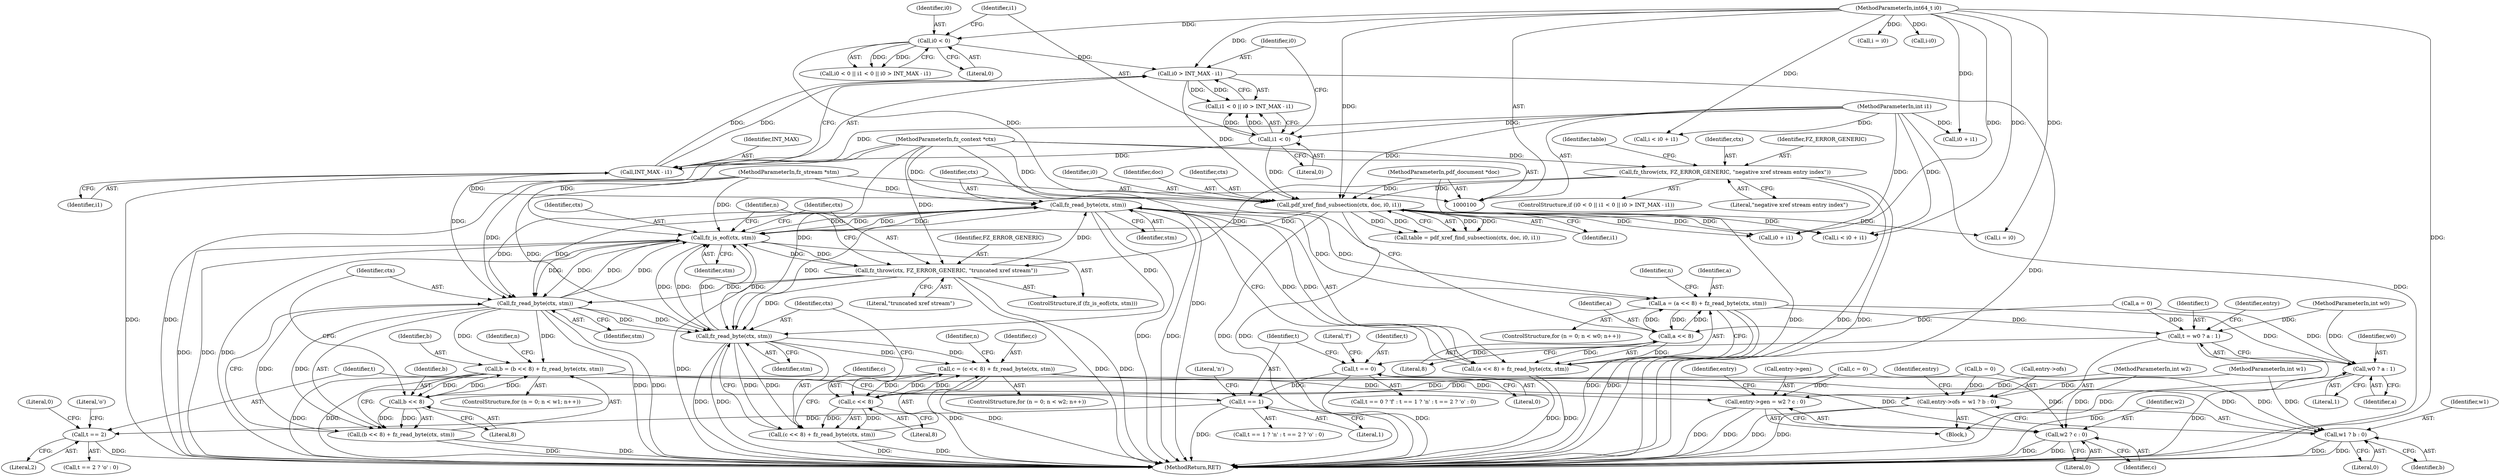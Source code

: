digraph "1_ghostscript_55c3f68d638ac1263a386e0aaa004bb6e8bde731@API" {
"1000206" [label="(Call,fz_read_byte(ctx, stm))"];
"1000187" [label="(Call,fz_throw(ctx, FZ_ERROR_GENERIC, \"truncated xref stream\"))"];
"1000184" [label="(Call,fz_is_eof(ctx, stm))"];
"1000224" [label="(Call,fz_read_byte(ctx, stm))"];
"1000206" [label="(Call,fz_read_byte(ctx, stm))"];
"1000101" [label="(MethodParameterIn,fz_context *ctx)"];
"1000103" [label="(MethodParameterIn,fz_stream *stm)"];
"1000242" [label="(Call,fz_read_byte(ctx, stm))"];
"1000134" [label="(Call,pdf_xref_find_subsection(ctx, doc, i0, i1))"];
"1000128" [label="(Call,fz_throw(ctx, FZ_ERROR_GENERIC, \"negative xref stream entry index\"))"];
"1000102" [label="(MethodParameterIn,pdf_document *doc)"];
"1000116" [label="(Call,i0 < 0)"];
"1000104" [label="(MethodParameterIn,int64_t i0)"];
"1000123" [label="(Call,i0 > INT_MAX - i1)"];
"1000125" [label="(Call,INT_MAX - i1)"];
"1000120" [label="(Call,i1 < 0)"];
"1000105" [label="(MethodParameterIn,int i1)"];
"1000200" [label="(Call,a = (a << 8) + fz_read_byte(ctx, stm))"];
"1000203" [label="(Call,a << 8)"];
"1000202" [label="(Call,(a << 8) + fz_read_byte(ctx, stm))"];
"1000252" [label="(Call,t = w0 ? a : 1)"];
"1000263" [label="(Call,t == 0)"];
"1000268" [label="(Call,t == 1)"];
"1000273" [label="(Call,t == 2)"];
"1000254" [label="(Call,w0 ? a : 1)"];
"1000218" [label="(Call,b = (b << 8) + fz_read_byte(ctx, stm))"];
"1000221" [label="(Call,b << 8)"];
"1000220" [label="(Call,(b << 8) + fz_read_byte(ctx, stm))"];
"1000278" [label="(Call,entry->ofs = w1 ? b : 0)"];
"1000282" [label="(Call,w1 ? b : 0)"];
"1000236" [label="(Call,c = (c << 8) + fz_read_byte(ctx, stm))"];
"1000239" [label="(Call,c << 8)"];
"1000238" [label="(Call,(c << 8) + fz_read_byte(ctx, stm))"];
"1000286" [label="(Call,entry->gen = w2 ? c : 0)"];
"1000290" [label="(Call,w2 ? c : 0)"];
"1000108" [label="(MethodParameterIn,int w2)"];
"1000189" [label="(Identifier,FZ_ERROR_GENERIC)"];
"1000265" [label="(Literal,0)"];
"1000274" [label="(Identifier,t)"];
"1000117" [label="(Identifier,i0)"];
"1000199" [label="(Identifier,n)"];
"1000243" [label="(Identifier,ctx)"];
"1000235" [label="(Identifier,n)"];
"1000114" [label="(ControlStructure,if (i0 < 0 || i1 < 0 || i0 > INT_MAX - i1))"];
"1000288" [label="(Identifier,entry)"];
"1000120" [label="(Call,i1 < 0)"];
"1000286" [label="(Call,entry->gen = w2 ? c : 0)"];
"1000180" [label="(Call,c = 0)"];
"1000127" [label="(Identifier,i1)"];
"1000293" [label="(Literal,0)"];
"1000207" [label="(Identifier,ctx)"];
"1000191" [label="(ControlStructure,for (n = 0; n < w0; n++))"];
"1000304" [label="(MethodReturn,RET)"];
"1000254" [label="(Call,w0 ? a : 1)"];
"1000137" [label="(Identifier,i0)"];
"1000176" [label="(Call,b = 0)"];
"1000187" [label="(Call,fz_throw(ctx, FZ_ERROR_GENERIC, \"truncated xref stream\"))"];
"1000131" [label="(Literal,\"negative xref stream entry index\")"];
"1000128" [label="(Call,fz_throw(ctx, FZ_ERROR_GENERIC, \"negative xref stream entry index\"))"];
"1000218" [label="(Call,b = (b << 8) + fz_read_byte(ctx, stm))"];
"1000134" [label="(Call,pdf_xref_find_subsection(ctx, doc, i0, i1))"];
"1000271" [label="(Literal,'n')"];
"1000122" [label="(Literal,0)"];
"1000103" [label="(MethodParameterIn,fz_stream *stm)"];
"1000154" [label="(Call,i < i0 + i1)"];
"1000104" [label="(MethodParameterIn,int64_t i0)"];
"1000188" [label="(Identifier,ctx)"];
"1000290" [label="(Call,w2 ? c : 0)"];
"1000285" [label="(Literal,0)"];
"1000116" [label="(Call,i0 < 0)"];
"1000226" [label="(Identifier,stm)"];
"1000206" [label="(Call,fz_read_byte(ctx, stm))"];
"1000277" [label="(Literal,0)"];
"1000125" [label="(Call,INT_MAX - i1)"];
"1000102" [label="(MethodParameterIn,pdf_document *doc)"];
"1000204" [label="(Identifier,a)"];
"1000101" [label="(MethodParameterIn,fz_context *ctx)"];
"1000136" [label="(Identifier,doc)"];
"1000266" [label="(Literal,'f')"];
"1000275" [label="(Literal,2)"];
"1000205" [label="(Literal,8)"];
"1000253" [label="(Identifier,t)"];
"1000236" [label="(Call,c = (c << 8) + fz_read_byte(ctx, stm))"];
"1000256" [label="(Identifier,a)"];
"1000118" [label="(Literal,0)"];
"1000255" [label="(Identifier,w0)"];
"1000227" [label="(ControlStructure,for (n = 0; n < w2; n++))"];
"1000200" [label="(Call,a = (a << 8) + fz_read_byte(ctx, stm))"];
"1000238" [label="(Call,(c << 8) + fz_read_byte(ctx, stm))"];
"1000224" [label="(Call,fz_read_byte(ctx, stm))"];
"1000172" [label="(Call,a = 0)"];
"1000222" [label="(Identifier,b)"];
"1000217" [label="(Identifier,n)"];
"1000201" [label="(Identifier,a)"];
"1000209" [label="(ControlStructure,for (n = 0; n < w1; n++))"];
"1000143" [label="(Call,i < i0 + i1)"];
"1000126" [label="(Identifier,INT_MAX)"];
"1000132" [label="(Call,table = pdf_xref_find_subsection(ctx, doc, i0, i1))"];
"1000105" [label="(MethodParameterIn,int i1)"];
"1000140" [label="(Call,i = i0)"];
"1000292" [label="(Identifier,c)"];
"1000268" [label="(Call,t == 1)"];
"1000130" [label="(Identifier,FZ_ERROR_GENERIC)"];
"1000184" [label="(Call,fz_is_eof(ctx, stm))"];
"1000279" [label="(Call,entry->ofs)"];
"1000244" [label="(Identifier,stm)"];
"1000106" [label="(MethodParameterIn,int w0)"];
"1000151" [label="(Call,i = i0)"];
"1000221" [label="(Call,b << 8)"];
"1000237" [label="(Identifier,c)"];
"1000264" [label="(Identifier,t)"];
"1000115" [label="(Call,i0 < 0 || i1 < 0 || i0 > INT_MAX - i1)"];
"1000270" [label="(Literal,1)"];
"1000240" [label="(Identifier,c)"];
"1000133" [label="(Identifier,table)"];
"1000193" [label="(Identifier,n)"];
"1000276" [label="(Literal,'o')"];
"1000129" [label="(Identifier,ctx)"];
"1000190" [label="(Literal,\"truncated xref stream\")"];
"1000186" [label="(Identifier,stm)"];
"1000208" [label="(Identifier,stm)"];
"1000156" [label="(Call,i0 + i1)"];
"1000257" [label="(Literal,1)"];
"1000263" [label="(Call,t == 0)"];
"1000272" [label="(Call,t == 2 ? 'o' : 0)"];
"1000241" [label="(Literal,8)"];
"1000239" [label="(Call,c << 8)"];
"1000183" [label="(ControlStructure,if (fz_is_eof(ctx, stm)))"];
"1000107" [label="(MethodParameterIn,int w1)"];
"1000185" [label="(Identifier,ctx)"];
"1000203" [label="(Call,a << 8)"];
"1000252" [label="(Call,t = w0 ? a : 1)"];
"1000296" [label="(Identifier,entry)"];
"1000202" [label="(Call,(a << 8) + fz_read_byte(ctx, stm))"];
"1000283" [label="(Identifier,w1)"];
"1000220" [label="(Call,(b << 8) + fz_read_byte(ctx, stm))"];
"1000138" [label="(Identifier,i1)"];
"1000219" [label="(Identifier,b)"];
"1000145" [label="(Call,i0 + i1)"];
"1000267" [label="(Call,t == 1 ? 'n' : t == 2 ? 'o' : 0)"];
"1000291" [label="(Identifier,w2)"];
"1000223" [label="(Literal,8)"];
"1000242" [label="(Call,fz_read_byte(ctx, stm))"];
"1000278" [label="(Call,entry->ofs = w1 ? b : 0)"];
"1000225" [label="(Identifier,ctx)"];
"1000119" [label="(Call,i1 < 0 || i0 > INT_MAX - i1)"];
"1000124" [label="(Identifier,i0)"];
"1000284" [label="(Identifier,b)"];
"1000135" [label="(Identifier,ctx)"];
"1000123" [label="(Call,i0 > INT_MAX - i1)"];
"1000260" [label="(Identifier,entry)"];
"1000168" [label="(Call,i-i0)"];
"1000262" [label="(Call,t == 0 ? 'f' : t == 1 ? 'n' : t == 2 ? 'o' : 0)"];
"1000269" [label="(Identifier,t)"];
"1000282" [label="(Call,w1 ? b : 0)"];
"1000287" [label="(Call,entry->gen)"];
"1000273" [label="(Call,t == 2)"];
"1000250" [label="(Block,)"];
"1000121" [label="(Identifier,i1)"];
"1000206" -> "1000202"  [label="AST: "];
"1000206" -> "1000208"  [label="CFG: "];
"1000207" -> "1000206"  [label="AST: "];
"1000208" -> "1000206"  [label="AST: "];
"1000202" -> "1000206"  [label="CFG: "];
"1000206" -> "1000304"  [label="DDG: "];
"1000206" -> "1000304"  [label="DDG: "];
"1000206" -> "1000184"  [label="DDG: "];
"1000206" -> "1000184"  [label="DDG: "];
"1000206" -> "1000200"  [label="DDG: "];
"1000206" -> "1000200"  [label="DDG: "];
"1000206" -> "1000202"  [label="DDG: "];
"1000206" -> "1000202"  [label="DDG: "];
"1000187" -> "1000206"  [label="DDG: "];
"1000184" -> "1000206"  [label="DDG: "];
"1000184" -> "1000206"  [label="DDG: "];
"1000101" -> "1000206"  [label="DDG: "];
"1000103" -> "1000206"  [label="DDG: "];
"1000206" -> "1000224"  [label="DDG: "];
"1000206" -> "1000224"  [label="DDG: "];
"1000206" -> "1000242"  [label="DDG: "];
"1000206" -> "1000242"  [label="DDG: "];
"1000187" -> "1000183"  [label="AST: "];
"1000187" -> "1000190"  [label="CFG: "];
"1000188" -> "1000187"  [label="AST: "];
"1000189" -> "1000187"  [label="AST: "];
"1000190" -> "1000187"  [label="AST: "];
"1000193" -> "1000187"  [label="CFG: "];
"1000187" -> "1000304"  [label="DDG: "];
"1000187" -> "1000304"  [label="DDG: "];
"1000187" -> "1000304"  [label="DDG: "];
"1000187" -> "1000184"  [label="DDG: "];
"1000184" -> "1000187"  [label="DDG: "];
"1000101" -> "1000187"  [label="DDG: "];
"1000128" -> "1000187"  [label="DDG: "];
"1000187" -> "1000224"  [label="DDG: "];
"1000187" -> "1000242"  [label="DDG: "];
"1000184" -> "1000183"  [label="AST: "];
"1000184" -> "1000186"  [label="CFG: "];
"1000185" -> "1000184"  [label="AST: "];
"1000186" -> "1000184"  [label="AST: "];
"1000188" -> "1000184"  [label="CFG: "];
"1000193" -> "1000184"  [label="CFG: "];
"1000184" -> "1000304"  [label="DDG: "];
"1000184" -> "1000304"  [label="DDG: "];
"1000184" -> "1000304"  [label="DDG: "];
"1000224" -> "1000184"  [label="DDG: "];
"1000224" -> "1000184"  [label="DDG: "];
"1000242" -> "1000184"  [label="DDG: "];
"1000242" -> "1000184"  [label="DDG: "];
"1000134" -> "1000184"  [label="DDG: "];
"1000101" -> "1000184"  [label="DDG: "];
"1000103" -> "1000184"  [label="DDG: "];
"1000184" -> "1000224"  [label="DDG: "];
"1000184" -> "1000224"  [label="DDG: "];
"1000184" -> "1000242"  [label="DDG: "];
"1000184" -> "1000242"  [label="DDG: "];
"1000224" -> "1000220"  [label="AST: "];
"1000224" -> "1000226"  [label="CFG: "];
"1000225" -> "1000224"  [label="AST: "];
"1000226" -> "1000224"  [label="AST: "];
"1000220" -> "1000224"  [label="CFG: "];
"1000224" -> "1000304"  [label="DDG: "];
"1000224" -> "1000304"  [label="DDG: "];
"1000224" -> "1000218"  [label="DDG: "];
"1000224" -> "1000218"  [label="DDG: "];
"1000224" -> "1000220"  [label="DDG: "];
"1000224" -> "1000220"  [label="DDG: "];
"1000101" -> "1000224"  [label="DDG: "];
"1000103" -> "1000224"  [label="DDG: "];
"1000224" -> "1000242"  [label="DDG: "];
"1000224" -> "1000242"  [label="DDG: "];
"1000101" -> "1000100"  [label="AST: "];
"1000101" -> "1000304"  [label="DDG: "];
"1000101" -> "1000128"  [label="DDG: "];
"1000101" -> "1000134"  [label="DDG: "];
"1000101" -> "1000242"  [label="DDG: "];
"1000103" -> "1000100"  [label="AST: "];
"1000103" -> "1000304"  [label="DDG: "];
"1000103" -> "1000242"  [label="DDG: "];
"1000242" -> "1000238"  [label="AST: "];
"1000242" -> "1000244"  [label="CFG: "];
"1000243" -> "1000242"  [label="AST: "];
"1000244" -> "1000242"  [label="AST: "];
"1000238" -> "1000242"  [label="CFG: "];
"1000242" -> "1000304"  [label="DDG: "];
"1000242" -> "1000304"  [label="DDG: "];
"1000242" -> "1000236"  [label="DDG: "];
"1000242" -> "1000236"  [label="DDG: "];
"1000242" -> "1000238"  [label="DDG: "];
"1000242" -> "1000238"  [label="DDG: "];
"1000134" -> "1000132"  [label="AST: "];
"1000134" -> "1000138"  [label="CFG: "];
"1000135" -> "1000134"  [label="AST: "];
"1000136" -> "1000134"  [label="AST: "];
"1000137" -> "1000134"  [label="AST: "];
"1000138" -> "1000134"  [label="AST: "];
"1000132" -> "1000134"  [label="CFG: "];
"1000134" -> "1000304"  [label="DDG: "];
"1000134" -> "1000304"  [label="DDG: "];
"1000134" -> "1000132"  [label="DDG: "];
"1000134" -> "1000132"  [label="DDG: "];
"1000134" -> "1000132"  [label="DDG: "];
"1000134" -> "1000132"  [label="DDG: "];
"1000128" -> "1000134"  [label="DDG: "];
"1000102" -> "1000134"  [label="DDG: "];
"1000116" -> "1000134"  [label="DDG: "];
"1000123" -> "1000134"  [label="DDG: "];
"1000104" -> "1000134"  [label="DDG: "];
"1000120" -> "1000134"  [label="DDG: "];
"1000125" -> "1000134"  [label="DDG: "];
"1000105" -> "1000134"  [label="DDG: "];
"1000134" -> "1000140"  [label="DDG: "];
"1000134" -> "1000143"  [label="DDG: "];
"1000134" -> "1000143"  [label="DDG: "];
"1000134" -> "1000145"  [label="DDG: "];
"1000134" -> "1000145"  [label="DDG: "];
"1000128" -> "1000114"  [label="AST: "];
"1000128" -> "1000131"  [label="CFG: "];
"1000129" -> "1000128"  [label="AST: "];
"1000130" -> "1000128"  [label="AST: "];
"1000131" -> "1000128"  [label="AST: "];
"1000133" -> "1000128"  [label="CFG: "];
"1000128" -> "1000304"  [label="DDG: "];
"1000128" -> "1000304"  [label="DDG: "];
"1000102" -> "1000100"  [label="AST: "];
"1000102" -> "1000304"  [label="DDG: "];
"1000116" -> "1000115"  [label="AST: "];
"1000116" -> "1000118"  [label="CFG: "];
"1000117" -> "1000116"  [label="AST: "];
"1000118" -> "1000116"  [label="AST: "];
"1000121" -> "1000116"  [label="CFG: "];
"1000115" -> "1000116"  [label="CFG: "];
"1000116" -> "1000115"  [label="DDG: "];
"1000116" -> "1000115"  [label="DDG: "];
"1000104" -> "1000116"  [label="DDG: "];
"1000116" -> "1000123"  [label="DDG: "];
"1000104" -> "1000100"  [label="AST: "];
"1000104" -> "1000304"  [label="DDG: "];
"1000104" -> "1000123"  [label="DDG: "];
"1000104" -> "1000140"  [label="DDG: "];
"1000104" -> "1000143"  [label="DDG: "];
"1000104" -> "1000145"  [label="DDG: "];
"1000104" -> "1000151"  [label="DDG: "];
"1000104" -> "1000154"  [label="DDG: "];
"1000104" -> "1000156"  [label="DDG: "];
"1000104" -> "1000168"  [label="DDG: "];
"1000123" -> "1000119"  [label="AST: "];
"1000123" -> "1000125"  [label="CFG: "];
"1000124" -> "1000123"  [label="AST: "];
"1000125" -> "1000123"  [label="AST: "];
"1000119" -> "1000123"  [label="CFG: "];
"1000123" -> "1000304"  [label="DDG: "];
"1000123" -> "1000119"  [label="DDG: "];
"1000123" -> "1000119"  [label="DDG: "];
"1000125" -> "1000123"  [label="DDG: "];
"1000125" -> "1000123"  [label="DDG: "];
"1000125" -> "1000127"  [label="CFG: "];
"1000126" -> "1000125"  [label="AST: "];
"1000127" -> "1000125"  [label="AST: "];
"1000125" -> "1000304"  [label="DDG: "];
"1000120" -> "1000125"  [label="DDG: "];
"1000105" -> "1000125"  [label="DDG: "];
"1000120" -> "1000119"  [label="AST: "];
"1000120" -> "1000122"  [label="CFG: "];
"1000121" -> "1000120"  [label="AST: "];
"1000122" -> "1000120"  [label="AST: "];
"1000124" -> "1000120"  [label="CFG: "];
"1000119" -> "1000120"  [label="CFG: "];
"1000120" -> "1000119"  [label="DDG: "];
"1000120" -> "1000119"  [label="DDG: "];
"1000105" -> "1000120"  [label="DDG: "];
"1000105" -> "1000100"  [label="AST: "];
"1000105" -> "1000304"  [label="DDG: "];
"1000105" -> "1000143"  [label="DDG: "];
"1000105" -> "1000145"  [label="DDG: "];
"1000105" -> "1000154"  [label="DDG: "];
"1000105" -> "1000156"  [label="DDG: "];
"1000200" -> "1000191"  [label="AST: "];
"1000200" -> "1000202"  [label="CFG: "];
"1000201" -> "1000200"  [label="AST: "];
"1000202" -> "1000200"  [label="AST: "];
"1000199" -> "1000200"  [label="CFG: "];
"1000200" -> "1000304"  [label="DDG: "];
"1000200" -> "1000304"  [label="DDG: "];
"1000203" -> "1000200"  [label="DDG: "];
"1000203" -> "1000200"  [label="DDG: "];
"1000200" -> "1000203"  [label="DDG: "];
"1000200" -> "1000252"  [label="DDG: "];
"1000200" -> "1000254"  [label="DDG: "];
"1000203" -> "1000202"  [label="AST: "];
"1000203" -> "1000205"  [label="CFG: "];
"1000204" -> "1000203"  [label="AST: "];
"1000205" -> "1000203"  [label="AST: "];
"1000207" -> "1000203"  [label="CFG: "];
"1000203" -> "1000202"  [label="DDG: "];
"1000203" -> "1000202"  [label="DDG: "];
"1000172" -> "1000203"  [label="DDG: "];
"1000202" -> "1000304"  [label="DDG: "];
"1000202" -> "1000304"  [label="DDG: "];
"1000252" -> "1000250"  [label="AST: "];
"1000252" -> "1000254"  [label="CFG: "];
"1000253" -> "1000252"  [label="AST: "];
"1000254" -> "1000252"  [label="AST: "];
"1000260" -> "1000252"  [label="CFG: "];
"1000252" -> "1000304"  [label="DDG: "];
"1000106" -> "1000252"  [label="DDG: "];
"1000172" -> "1000252"  [label="DDG: "];
"1000252" -> "1000263"  [label="DDG: "];
"1000263" -> "1000262"  [label="AST: "];
"1000263" -> "1000265"  [label="CFG: "];
"1000264" -> "1000263"  [label="AST: "];
"1000265" -> "1000263"  [label="AST: "];
"1000266" -> "1000263"  [label="CFG: "];
"1000269" -> "1000263"  [label="CFG: "];
"1000263" -> "1000304"  [label="DDG: "];
"1000263" -> "1000268"  [label="DDG: "];
"1000268" -> "1000267"  [label="AST: "];
"1000268" -> "1000270"  [label="CFG: "];
"1000269" -> "1000268"  [label="AST: "];
"1000270" -> "1000268"  [label="AST: "];
"1000271" -> "1000268"  [label="CFG: "];
"1000274" -> "1000268"  [label="CFG: "];
"1000268" -> "1000304"  [label="DDG: "];
"1000268" -> "1000273"  [label="DDG: "];
"1000273" -> "1000272"  [label="AST: "];
"1000273" -> "1000275"  [label="CFG: "];
"1000274" -> "1000273"  [label="AST: "];
"1000275" -> "1000273"  [label="AST: "];
"1000276" -> "1000273"  [label="CFG: "];
"1000277" -> "1000273"  [label="CFG: "];
"1000273" -> "1000304"  [label="DDG: "];
"1000254" -> "1000256"  [label="CFG: "];
"1000254" -> "1000257"  [label="CFG: "];
"1000255" -> "1000254"  [label="AST: "];
"1000256" -> "1000254"  [label="AST: "];
"1000257" -> "1000254"  [label="AST: "];
"1000254" -> "1000304"  [label="DDG: "];
"1000254" -> "1000304"  [label="DDG: "];
"1000106" -> "1000254"  [label="DDG: "];
"1000172" -> "1000254"  [label="DDG: "];
"1000218" -> "1000209"  [label="AST: "];
"1000218" -> "1000220"  [label="CFG: "];
"1000219" -> "1000218"  [label="AST: "];
"1000220" -> "1000218"  [label="AST: "];
"1000217" -> "1000218"  [label="CFG: "];
"1000218" -> "1000304"  [label="DDG: "];
"1000218" -> "1000304"  [label="DDG: "];
"1000221" -> "1000218"  [label="DDG: "];
"1000221" -> "1000218"  [label="DDG: "];
"1000218" -> "1000221"  [label="DDG: "];
"1000218" -> "1000278"  [label="DDG: "];
"1000218" -> "1000282"  [label="DDG: "];
"1000221" -> "1000220"  [label="AST: "];
"1000221" -> "1000223"  [label="CFG: "];
"1000222" -> "1000221"  [label="AST: "];
"1000223" -> "1000221"  [label="AST: "];
"1000225" -> "1000221"  [label="CFG: "];
"1000221" -> "1000220"  [label="DDG: "];
"1000221" -> "1000220"  [label="DDG: "];
"1000176" -> "1000221"  [label="DDG: "];
"1000220" -> "1000304"  [label="DDG: "];
"1000220" -> "1000304"  [label="DDG: "];
"1000278" -> "1000250"  [label="AST: "];
"1000278" -> "1000282"  [label="CFG: "];
"1000279" -> "1000278"  [label="AST: "];
"1000282" -> "1000278"  [label="AST: "];
"1000288" -> "1000278"  [label="CFG: "];
"1000278" -> "1000304"  [label="DDG: "];
"1000278" -> "1000304"  [label="DDG: "];
"1000107" -> "1000278"  [label="DDG: "];
"1000176" -> "1000278"  [label="DDG: "];
"1000282" -> "1000284"  [label="CFG: "];
"1000282" -> "1000285"  [label="CFG: "];
"1000283" -> "1000282"  [label="AST: "];
"1000284" -> "1000282"  [label="AST: "];
"1000285" -> "1000282"  [label="AST: "];
"1000282" -> "1000304"  [label="DDG: "];
"1000282" -> "1000304"  [label="DDG: "];
"1000107" -> "1000282"  [label="DDG: "];
"1000176" -> "1000282"  [label="DDG: "];
"1000236" -> "1000227"  [label="AST: "];
"1000236" -> "1000238"  [label="CFG: "];
"1000237" -> "1000236"  [label="AST: "];
"1000238" -> "1000236"  [label="AST: "];
"1000235" -> "1000236"  [label="CFG: "];
"1000236" -> "1000304"  [label="DDG: "];
"1000236" -> "1000304"  [label="DDG: "];
"1000239" -> "1000236"  [label="DDG: "];
"1000239" -> "1000236"  [label="DDG: "];
"1000236" -> "1000239"  [label="DDG: "];
"1000236" -> "1000286"  [label="DDG: "];
"1000236" -> "1000290"  [label="DDG: "];
"1000239" -> "1000238"  [label="AST: "];
"1000239" -> "1000241"  [label="CFG: "];
"1000240" -> "1000239"  [label="AST: "];
"1000241" -> "1000239"  [label="AST: "];
"1000243" -> "1000239"  [label="CFG: "];
"1000239" -> "1000238"  [label="DDG: "];
"1000239" -> "1000238"  [label="DDG: "];
"1000180" -> "1000239"  [label="DDG: "];
"1000238" -> "1000304"  [label="DDG: "];
"1000238" -> "1000304"  [label="DDG: "];
"1000286" -> "1000250"  [label="AST: "];
"1000286" -> "1000290"  [label="CFG: "];
"1000287" -> "1000286"  [label="AST: "];
"1000290" -> "1000286"  [label="AST: "];
"1000296" -> "1000286"  [label="CFG: "];
"1000286" -> "1000304"  [label="DDG: "];
"1000286" -> "1000304"  [label="DDG: "];
"1000108" -> "1000286"  [label="DDG: "];
"1000180" -> "1000286"  [label="DDG: "];
"1000290" -> "1000292"  [label="CFG: "];
"1000290" -> "1000293"  [label="CFG: "];
"1000291" -> "1000290"  [label="AST: "];
"1000292" -> "1000290"  [label="AST: "];
"1000293" -> "1000290"  [label="AST: "];
"1000290" -> "1000304"  [label="DDG: "];
"1000290" -> "1000304"  [label="DDG: "];
"1000108" -> "1000290"  [label="DDG: "];
"1000180" -> "1000290"  [label="DDG: "];
}
